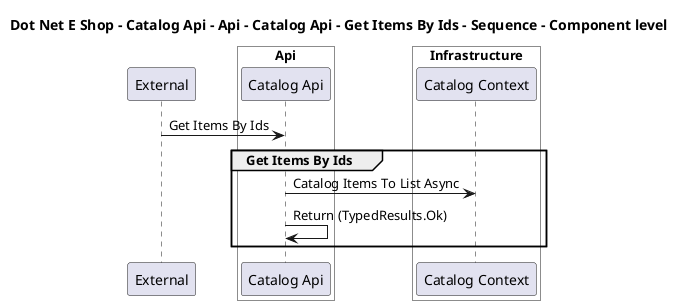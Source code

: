 @startuml

title Dot Net E Shop - Catalog Api - Api - Catalog Api - Get Items By Ids - Sequence - Component level

participant "External" as C4InterFlow.SoftwareSystems.ExternalSystem

box "Catalog Api" #White
    
box "Api" #White
    participant "Catalog Api" as DotNetEShop.SoftwareSystems.CatalogApi.Containers.Api.Components.CatalogApi
end box

    
box "Infrastructure" #White
    participant "Catalog Context" as DotNetEShop.SoftwareSystems.CatalogApi.Containers.Infrastructure.Components.CatalogContext
end box

end box


C4InterFlow.SoftwareSystems.ExternalSystem -> DotNetEShop.SoftwareSystems.CatalogApi.Containers.Api.Components.CatalogApi : Get Items By Ids
group Get Items By Ids
DotNetEShop.SoftwareSystems.CatalogApi.Containers.Api.Components.CatalogApi -> DotNetEShop.SoftwareSystems.CatalogApi.Containers.Infrastructure.Components.CatalogContext : Catalog Items To List Async
DotNetEShop.SoftwareSystems.CatalogApi.Containers.Api.Components.CatalogApi -> DotNetEShop.SoftwareSystems.CatalogApi.Containers.Api.Components.CatalogApi : Return (TypedResults.Ok)
end


@enduml
